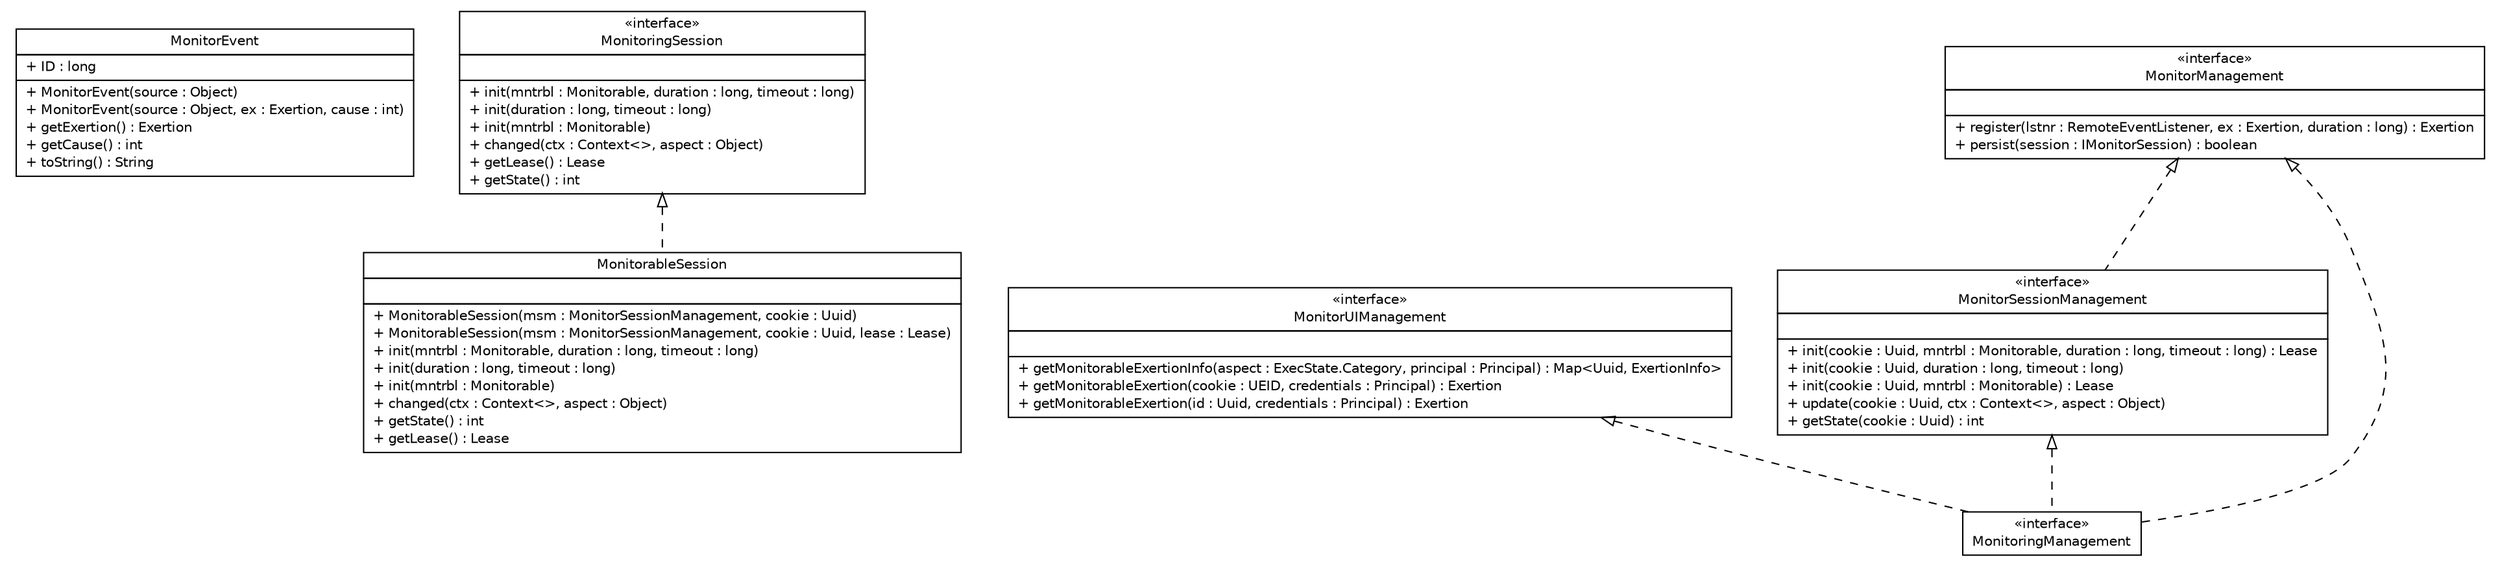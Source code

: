 #!/usr/local/bin/dot
#
# Class diagram 
# Generated by UMLGraph version R5_6 (http://www.umlgraph.org/)
#

digraph G {
	edge [fontname="Helvetica",fontsize=10,labelfontname="Helvetica",labelfontsize=10];
	node [fontname="Helvetica",fontsize=10,shape=plaintext];
	nodesep=0.25;
	ranksep=0.5;
	// sorcer.core.monitor.MonitorEvent
	c7667 [label=<<table title="sorcer.core.monitor.MonitorEvent" border="0" cellborder="1" cellspacing="0" cellpadding="2" port="p" href="./MonitorEvent.html">
		<tr><td><table border="0" cellspacing="0" cellpadding="1">
<tr><td align="center" balign="center"> MonitorEvent </td></tr>
		</table></td></tr>
		<tr><td><table border="0" cellspacing="0" cellpadding="1">
<tr><td align="left" balign="left"> + ID : long </td></tr>
		</table></td></tr>
		<tr><td><table border="0" cellspacing="0" cellpadding="1">
<tr><td align="left" balign="left"> + MonitorEvent(source : Object) </td></tr>
<tr><td align="left" balign="left"> + MonitorEvent(source : Object, ex : Exertion, cause : int) </td></tr>
<tr><td align="left" balign="left"> + getExertion() : Exertion </td></tr>
<tr><td align="left" balign="left"> + getCause() : int </td></tr>
<tr><td align="left" balign="left"> + toString() : String </td></tr>
		</table></td></tr>
		</table>>, URL="./MonitorEvent.html", fontname="Helvetica", fontcolor="black", fontsize=10.0];
	// sorcer.core.monitor.MonitorableSession
	c7668 [label=<<table title="sorcer.core.monitor.MonitorableSession" border="0" cellborder="1" cellspacing="0" cellpadding="2" port="p" href="./MonitorableSession.html">
		<tr><td><table border="0" cellspacing="0" cellpadding="1">
<tr><td align="center" balign="center"> MonitorableSession </td></tr>
		</table></td></tr>
		<tr><td><table border="0" cellspacing="0" cellpadding="1">
<tr><td align="left" balign="left">  </td></tr>
		</table></td></tr>
		<tr><td><table border="0" cellspacing="0" cellpadding="1">
<tr><td align="left" balign="left"> + MonitorableSession(msm : MonitorSessionManagement, cookie : Uuid) </td></tr>
<tr><td align="left" balign="left"> + MonitorableSession(msm : MonitorSessionManagement, cookie : Uuid, lease : Lease) </td></tr>
<tr><td align="left" balign="left"> + init(mntrbl : Monitorable, duration : long, timeout : long) </td></tr>
<tr><td align="left" balign="left"> + init(duration : long, timeout : long) </td></tr>
<tr><td align="left" balign="left"> + init(mntrbl : Monitorable) </td></tr>
<tr><td align="left" balign="left"> + changed(ctx : Context&lt;&gt;, aspect : Object) </td></tr>
<tr><td align="left" balign="left"> + getState() : int </td></tr>
<tr><td align="left" balign="left"> + getLease() : Lease </td></tr>
		</table></td></tr>
		</table>>, URL="./MonitorableSession.html", fontname="Helvetica", fontcolor="black", fontsize=10.0];
	// sorcer.core.monitor.MonitorSessionManagement
	c7669 [label=<<table title="sorcer.core.monitor.MonitorSessionManagement" border="0" cellborder="1" cellspacing="0" cellpadding="2" port="p" href="./MonitorSessionManagement.html">
		<tr><td><table border="0" cellspacing="0" cellpadding="1">
<tr><td align="center" balign="center"> &#171;interface&#187; </td></tr>
<tr><td align="center" balign="center"> MonitorSessionManagement </td></tr>
		</table></td></tr>
		<tr><td><table border="0" cellspacing="0" cellpadding="1">
<tr><td align="left" balign="left">  </td></tr>
		</table></td></tr>
		<tr><td><table border="0" cellspacing="0" cellpadding="1">
<tr><td align="left" balign="left"> + init(cookie : Uuid, mntrbl : Monitorable, duration : long, timeout : long) : Lease </td></tr>
<tr><td align="left" balign="left"> + init(cookie : Uuid, duration : long, timeout : long) </td></tr>
<tr><td align="left" balign="left"> + init(cookie : Uuid, mntrbl : Monitorable) : Lease </td></tr>
<tr><td align="left" balign="left"> + update(cookie : Uuid, ctx : Context&lt;&gt;, aspect : Object) </td></tr>
<tr><td align="left" balign="left"> + getState(cookie : Uuid) : int </td></tr>
		</table></td></tr>
		</table>>, URL="./MonitorSessionManagement.html", fontname="Helvetica", fontcolor="black", fontsize=10.0];
	// sorcer.core.monitor.MonitorUIManagement
	c7670 [label=<<table title="sorcer.core.monitor.MonitorUIManagement" border="0" cellborder="1" cellspacing="0" cellpadding="2" port="p" href="./MonitorUIManagement.html">
		<tr><td><table border="0" cellspacing="0" cellpadding="1">
<tr><td align="center" balign="center"> &#171;interface&#187; </td></tr>
<tr><td align="center" balign="center"> MonitorUIManagement </td></tr>
		</table></td></tr>
		<tr><td><table border="0" cellspacing="0" cellpadding="1">
<tr><td align="left" balign="left">  </td></tr>
		</table></td></tr>
		<tr><td><table border="0" cellspacing="0" cellpadding="1">
<tr><td align="left" balign="left"> + getMonitorableExertionInfo(aspect : ExecState.Category, principal : Principal) : Map&lt;Uuid, ExertionInfo&gt; </td></tr>
<tr><td align="left" balign="left"> + getMonitorableExertion(cookie : UEID, credentials : Principal) : Exertion </td></tr>
<tr><td align="left" balign="left"> + getMonitorableExertion(id : Uuid, credentials : Principal) : Exertion </td></tr>
		</table></td></tr>
		</table>>, URL="./MonitorUIManagement.html", fontname="Helvetica", fontcolor="black", fontsize=10.0];
	// sorcer.core.monitor.MonitoringManagement
	c7671 [label=<<table title="sorcer.core.monitor.MonitoringManagement" border="0" cellborder="1" cellspacing="0" cellpadding="2" port="p" href="./MonitoringManagement.html">
		<tr><td><table border="0" cellspacing="0" cellpadding="1">
<tr><td align="center" balign="center"> &#171;interface&#187; </td></tr>
<tr><td align="center" balign="center"> MonitoringManagement </td></tr>
		</table></td></tr>
		</table>>, URL="./MonitoringManagement.html", fontname="Helvetica", fontcolor="black", fontsize=10.0];
	// sorcer.core.monitor.MonitorManagement
	c7672 [label=<<table title="sorcer.core.monitor.MonitorManagement" border="0" cellborder="1" cellspacing="0" cellpadding="2" port="p" href="./MonitorManagement.html">
		<tr><td><table border="0" cellspacing="0" cellpadding="1">
<tr><td align="center" balign="center"> &#171;interface&#187; </td></tr>
<tr><td align="center" balign="center"> MonitorManagement </td></tr>
		</table></td></tr>
		<tr><td><table border="0" cellspacing="0" cellpadding="1">
<tr><td align="left" balign="left">  </td></tr>
		</table></td></tr>
		<tr><td><table border="0" cellspacing="0" cellpadding="1">
<tr><td align="left" balign="left"> + register(lstnr : RemoteEventListener, ex : Exertion, duration : long) : Exertion </td></tr>
<tr><td align="left" balign="left"> + persist(session : IMonitorSession) : boolean </td></tr>
		</table></td></tr>
		</table>>, URL="./MonitorManagement.html", fontname="Helvetica", fontcolor="black", fontsize=10.0];
	// sorcer.core.monitor.MonitoringSession
	c7673 [label=<<table title="sorcer.core.monitor.MonitoringSession" border="0" cellborder="1" cellspacing="0" cellpadding="2" port="p" href="./MonitoringSession.html">
		<tr><td><table border="0" cellspacing="0" cellpadding="1">
<tr><td align="center" balign="center"> &#171;interface&#187; </td></tr>
<tr><td align="center" balign="center"> MonitoringSession </td></tr>
		</table></td></tr>
		<tr><td><table border="0" cellspacing="0" cellpadding="1">
<tr><td align="left" balign="left">  </td></tr>
		</table></td></tr>
		<tr><td><table border="0" cellspacing="0" cellpadding="1">
<tr><td align="left" balign="left"> + init(mntrbl : Monitorable, duration : long, timeout : long) </td></tr>
<tr><td align="left" balign="left"> + init(duration : long, timeout : long) </td></tr>
<tr><td align="left" balign="left"> + init(mntrbl : Monitorable) </td></tr>
<tr><td align="left" balign="left"> + changed(ctx : Context&lt;&gt;, aspect : Object) </td></tr>
<tr><td align="left" balign="left"> + getLease() : Lease </td></tr>
<tr><td align="left" balign="left"> + getState() : int </td></tr>
		</table></td></tr>
		</table>>, URL="./MonitoringSession.html", fontname="Helvetica", fontcolor="black", fontsize=10.0];
	//sorcer.core.monitor.MonitorableSession implements sorcer.core.monitor.MonitoringSession
	c7673:p -> c7668:p [dir=back,arrowtail=empty,style=dashed];
	//sorcer.core.monitor.MonitorSessionManagement implements sorcer.core.monitor.MonitorManagement
	c7672:p -> c7669:p [dir=back,arrowtail=empty,style=dashed];
	//sorcer.core.monitor.MonitoringManagement implements sorcer.core.monitor.MonitorManagement
	c7672:p -> c7671:p [dir=back,arrowtail=empty,style=dashed];
	//sorcer.core.monitor.MonitoringManagement implements sorcer.core.monitor.MonitorSessionManagement
	c7669:p -> c7671:p [dir=back,arrowtail=empty,style=dashed];
	//sorcer.core.monitor.MonitoringManagement implements sorcer.core.monitor.MonitorUIManagement
	c7670:p -> c7671:p [dir=back,arrowtail=empty,style=dashed];
}

